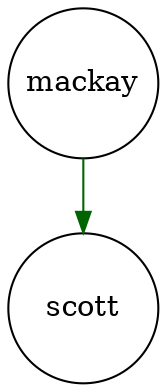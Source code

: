 digraph fullagr_mackay_scott { 
 K=0.6 
 "mackay" -> { "scott" } [color="darkgreen", arrowhead="normal", penwidth=1, href="#12"]; 
 "mackay" [shape="circle", fixedsize="true", height=1, width=1, style="filled", fillcolor="white", href="#mackay"]; 
 "scott" [shape="circle", fixedsize="true", height=1, width=1, style="filled", fillcolor="white", href="#scott"]; 

}